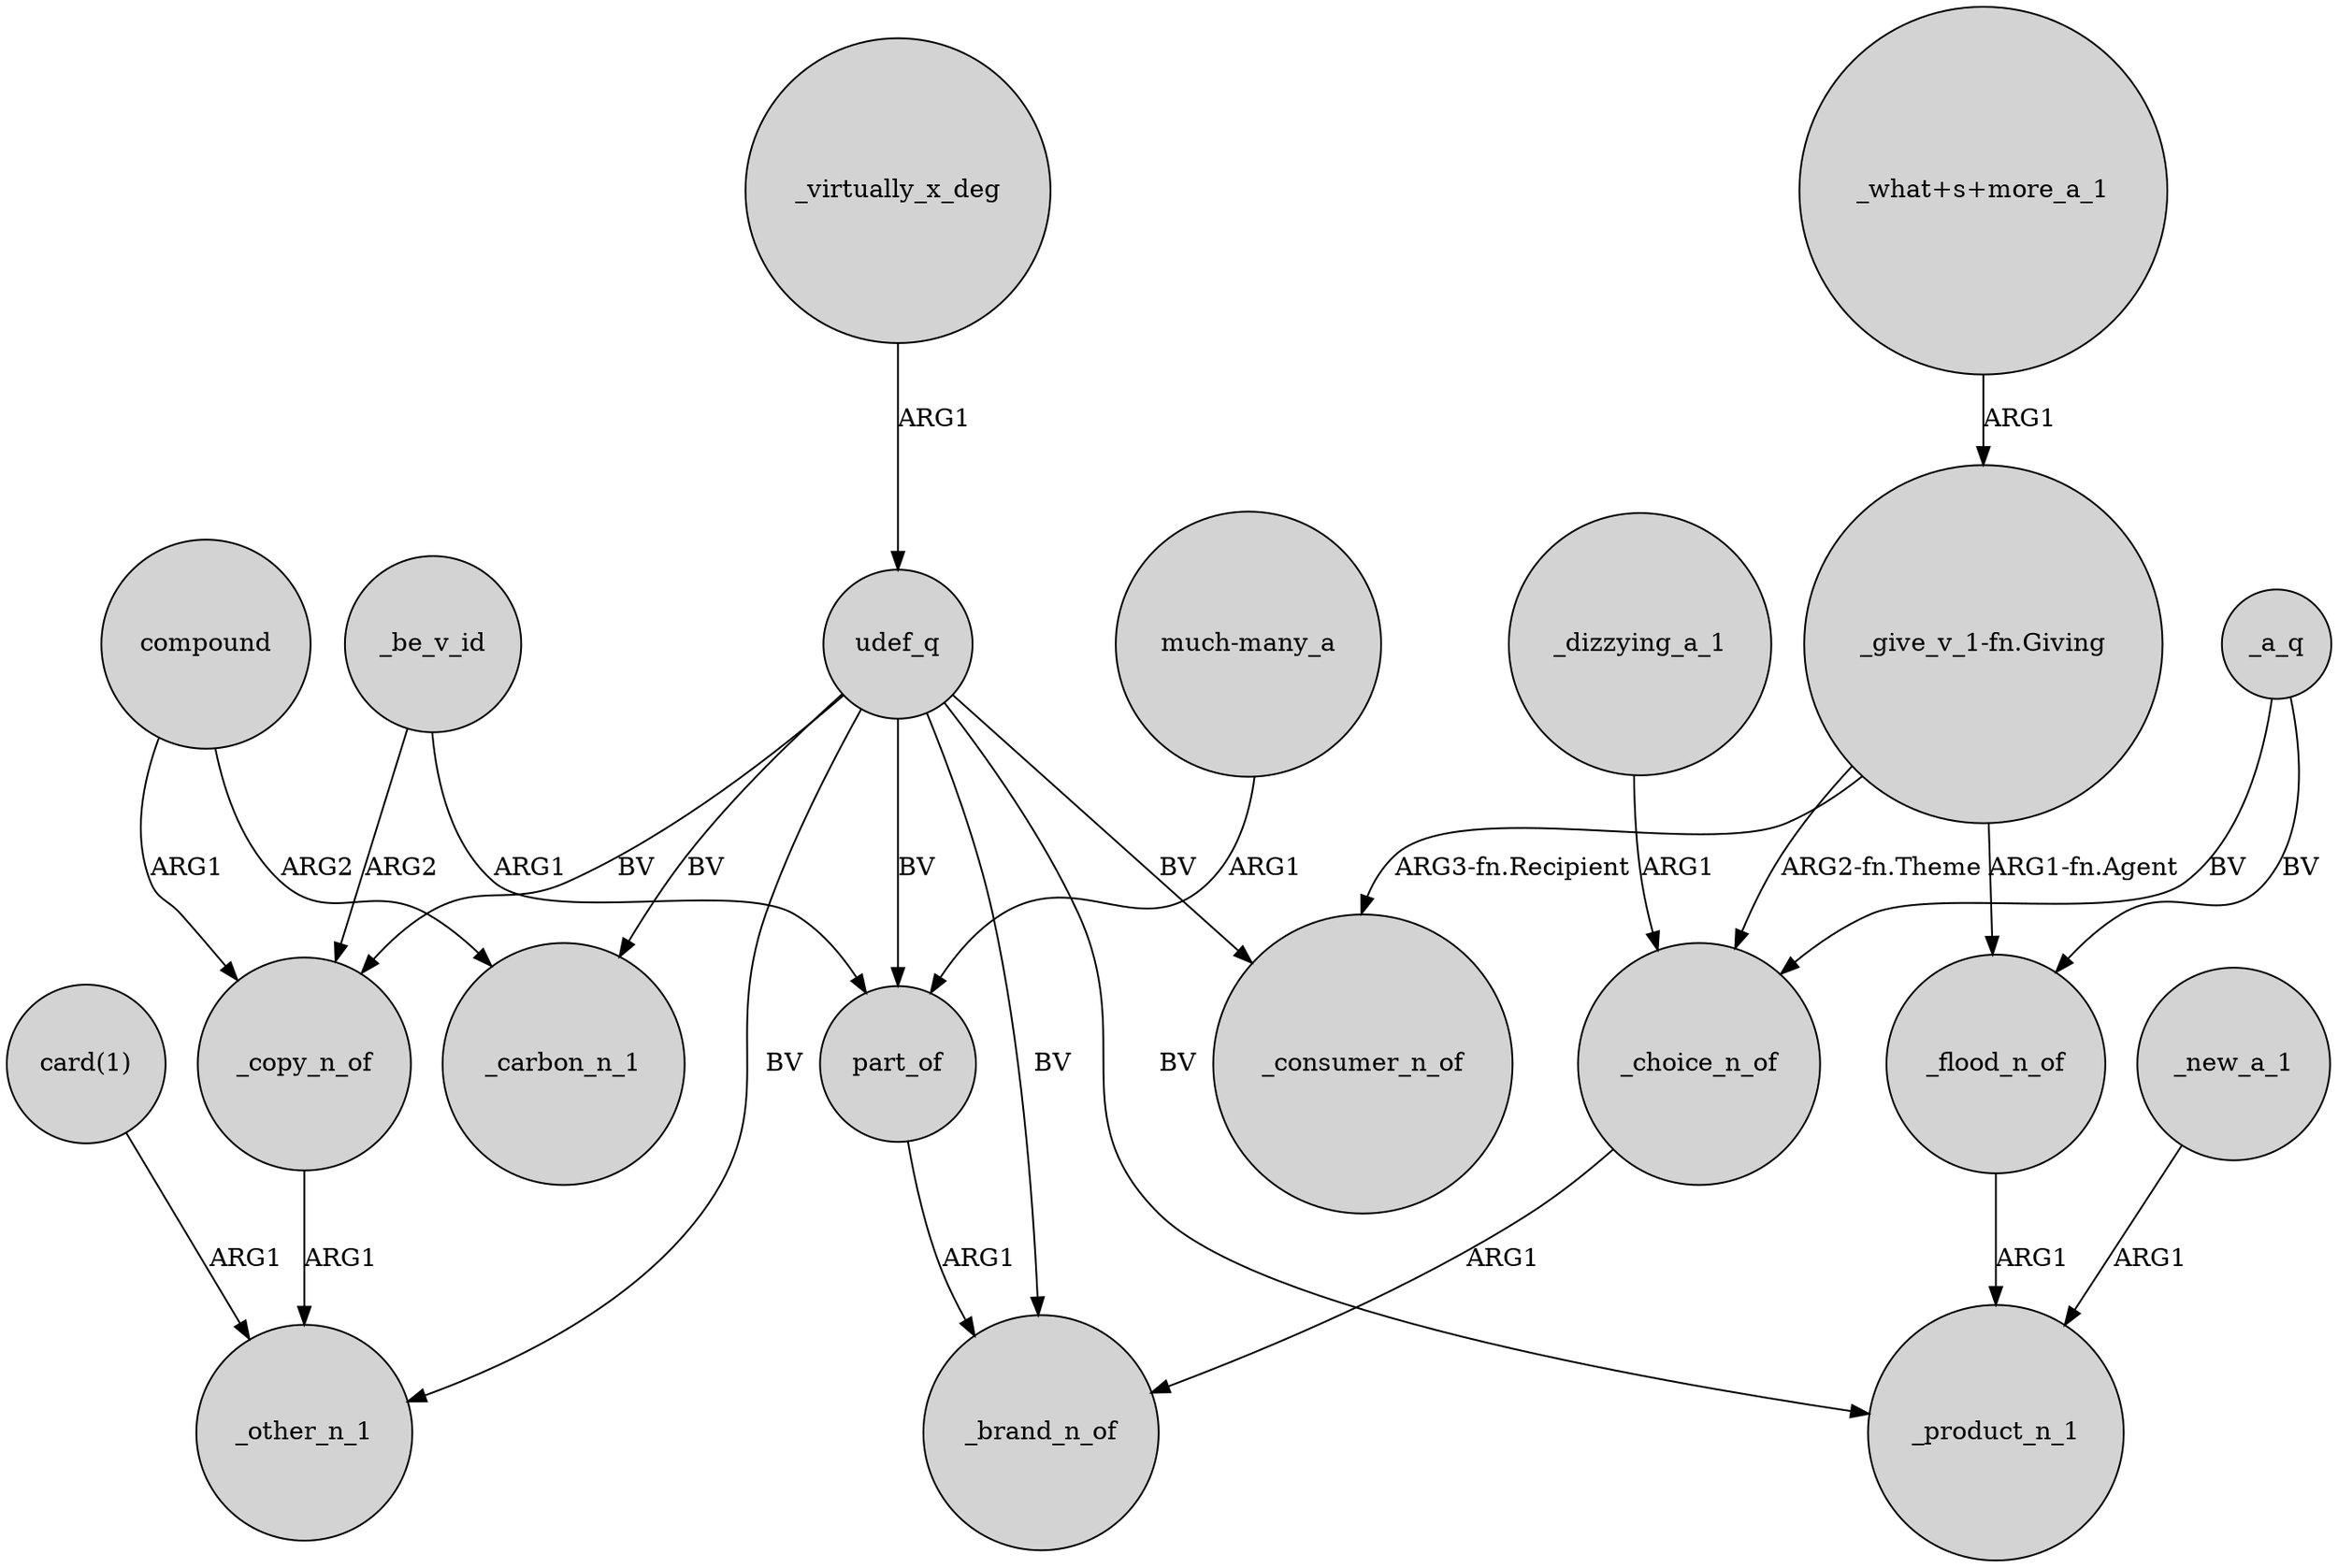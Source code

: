 digraph {
	node [shape=circle style=filled]
	_be_v_id -> part_of [label=ARG1]
	_choice_n_of -> _brand_n_of [label=ARG1]
	udef_q -> part_of [label=BV]
	"_what+s+more_a_1" -> "_give_v_1-fn.Giving" [label=ARG1]
	"much-many_a" -> part_of [label=ARG1]
	_be_v_id -> _copy_n_of [label=ARG2]
	part_of -> _brand_n_of [label=ARG1]
	"_give_v_1-fn.Giving" -> _consumer_n_of [label="ARG3-fn.Recipient"]
	_new_a_1 -> _product_n_1 [label=ARG1]
	_dizzying_a_1 -> _choice_n_of [label=ARG1]
	udef_q -> _other_n_1 [label=BV]
	"_give_v_1-fn.Giving" -> _choice_n_of [label="ARG2-fn.Theme"]
	_flood_n_of -> _product_n_1 [label=ARG1]
	_virtually_x_deg -> udef_q [label=ARG1]
	_copy_n_of -> _other_n_1 [label=ARG1]
	udef_q -> _consumer_n_of [label=BV]
	"card(1)" -> _other_n_1 [label=ARG1]
	udef_q -> _carbon_n_1 [label=BV]
	udef_q -> _brand_n_of [label=BV]
	_a_q -> _flood_n_of [label=BV]
	_a_q -> _choice_n_of [label=BV]
	"_give_v_1-fn.Giving" -> _flood_n_of [label="ARG1-fn.Agent"]
	compound -> _copy_n_of [label=ARG1]
	udef_q -> _product_n_1 [label=BV]
	compound -> _carbon_n_1 [label=ARG2]
	udef_q -> _copy_n_of [label=BV]
}
